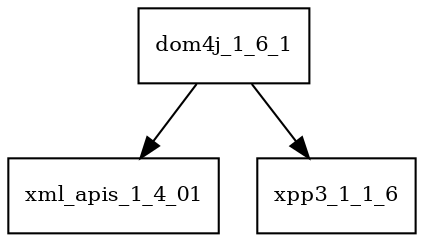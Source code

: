 digraph dom4j_1_6_1_dependencies {
  node [shape = box, fontsize=10.0];
  dom4j_1_6_1 -> xml_apis_1_4_01;
  dom4j_1_6_1 -> xpp3_1_1_6;
}
